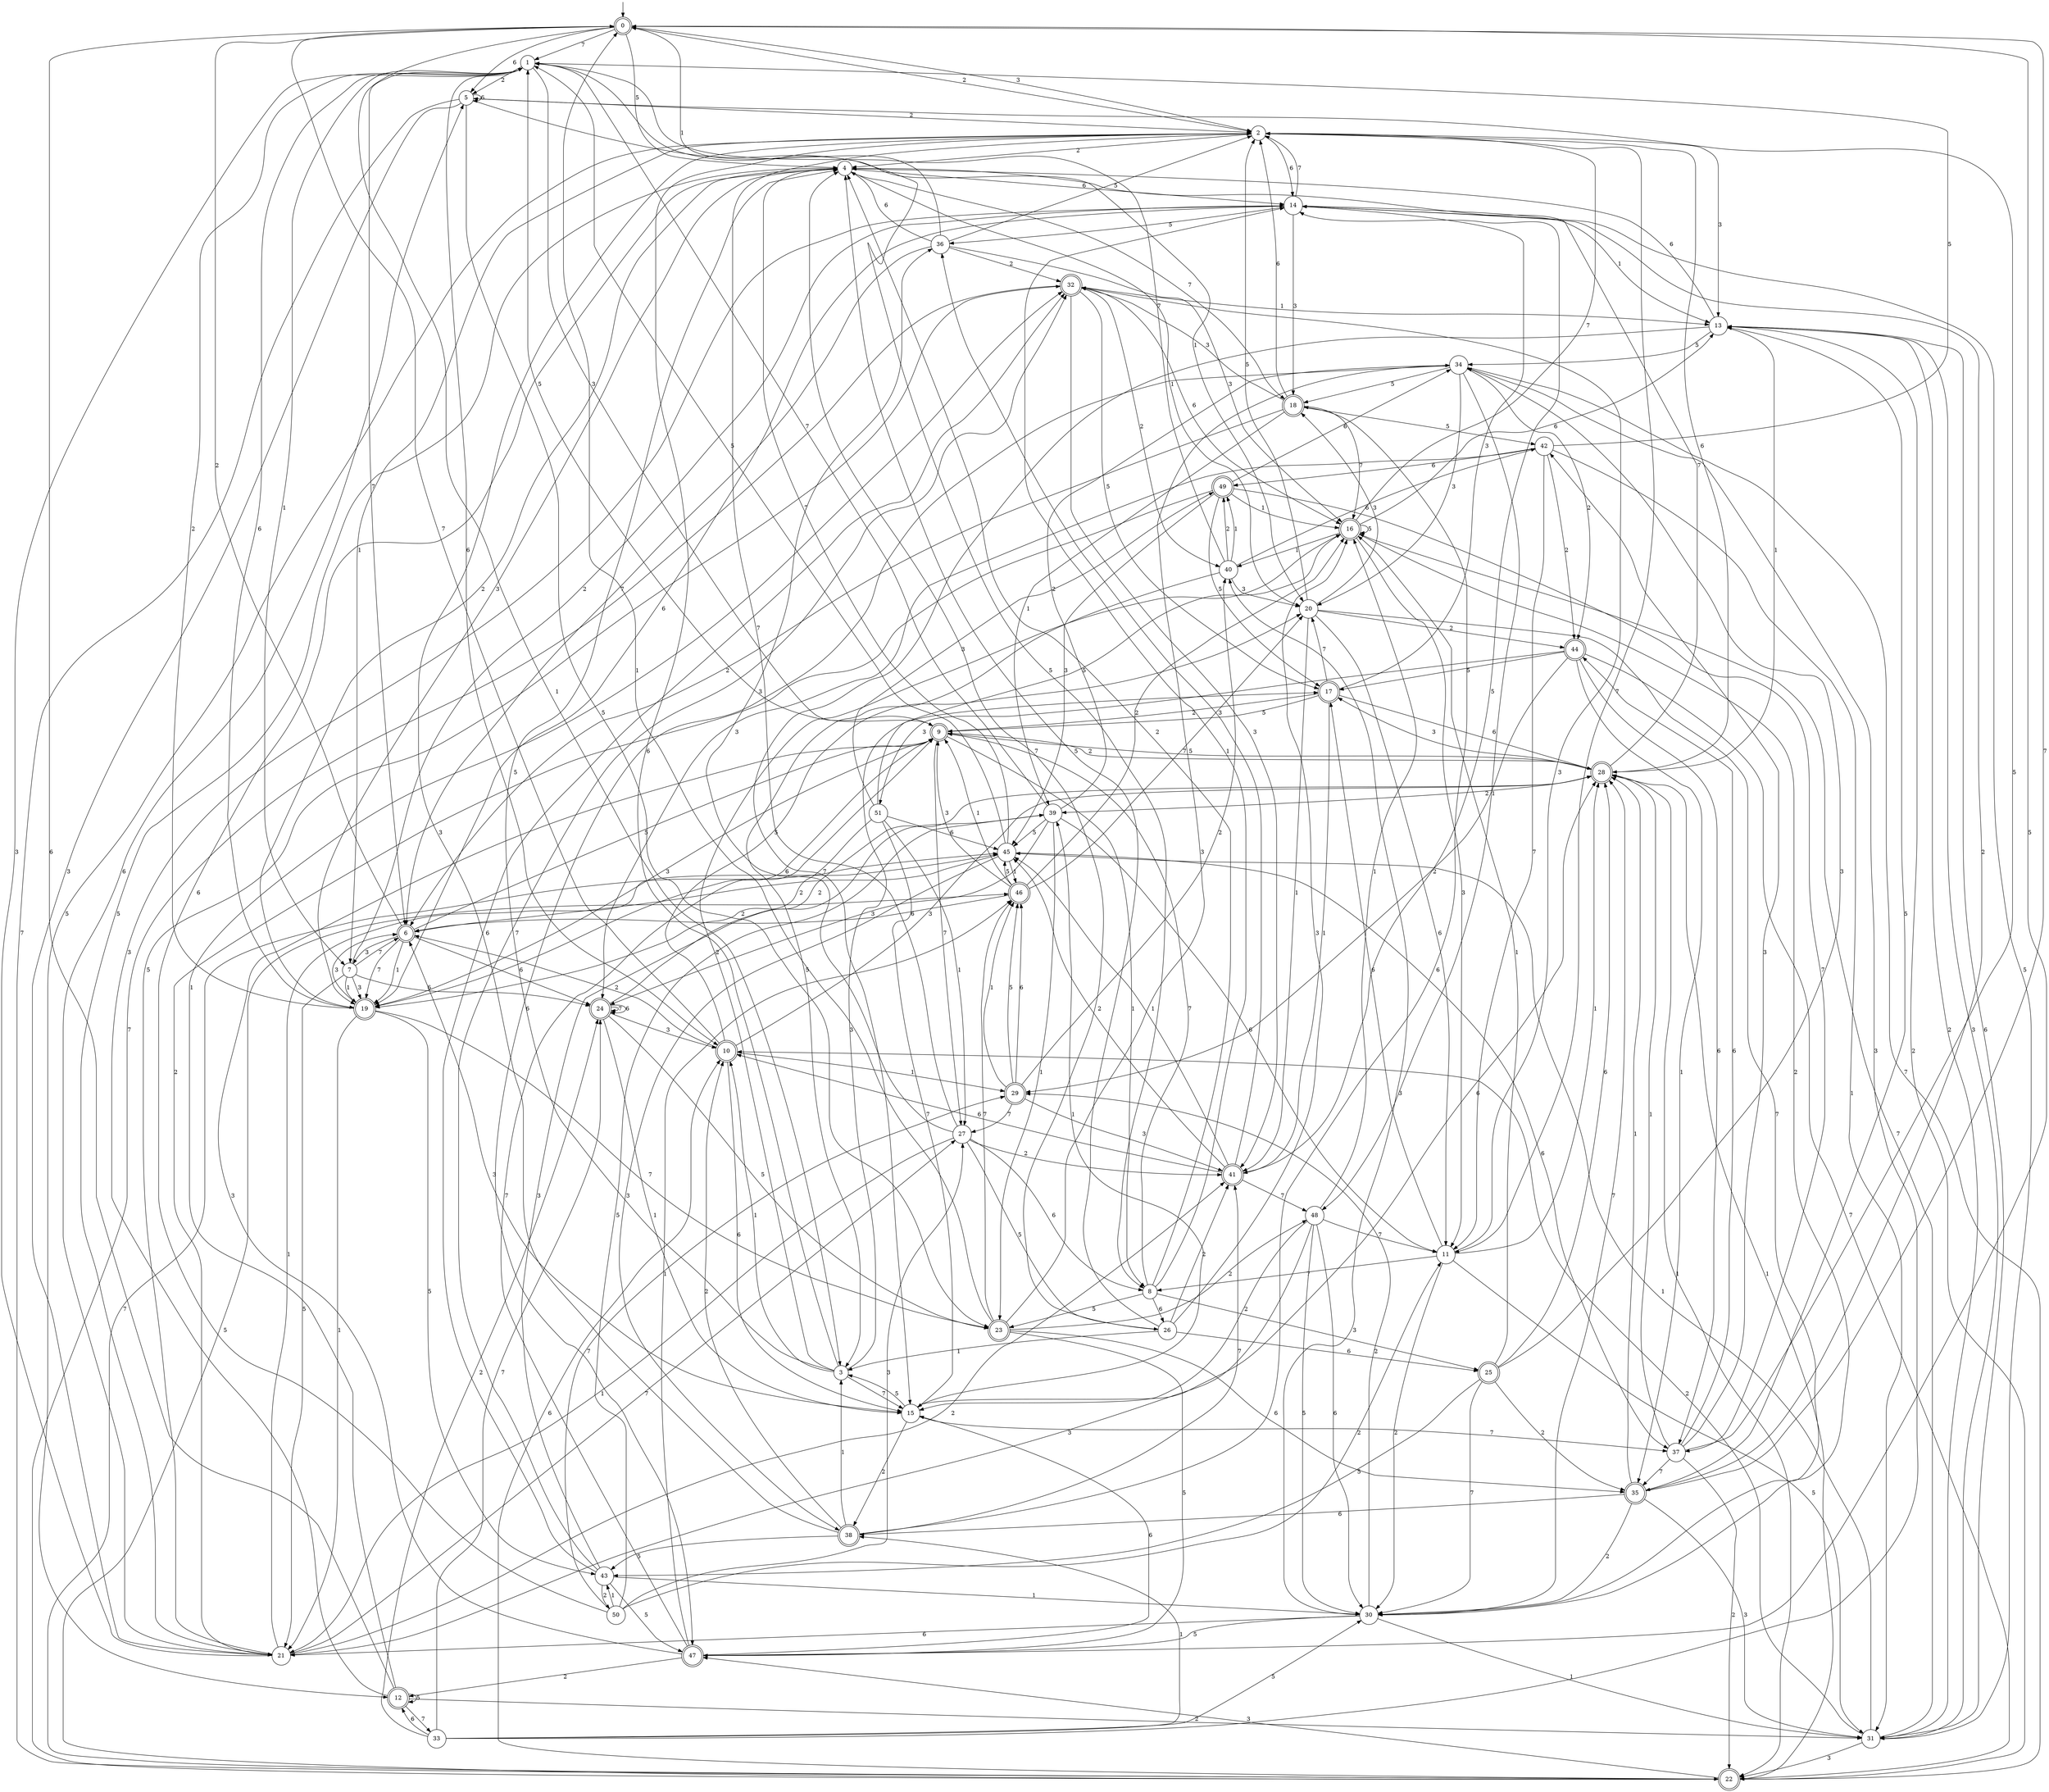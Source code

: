 digraph g {

	s0 [shape="doublecircle" label="0"];
	s1 [shape="circle" label="1"];
	s2 [shape="circle" label="2"];
	s3 [shape="circle" label="3"];
	s4 [shape="circle" label="4"];
	s5 [shape="circle" label="5"];
	s6 [shape="doublecircle" label="6"];
	s7 [shape="circle" label="7"];
	s8 [shape="circle" label="8"];
	s9 [shape="doublecircle" label="9"];
	s10 [shape="doublecircle" label="10"];
	s11 [shape="circle" label="11"];
	s12 [shape="doublecircle" label="12"];
	s13 [shape="circle" label="13"];
	s14 [shape="circle" label="14"];
	s15 [shape="circle" label="15"];
	s16 [shape="doublecircle" label="16"];
	s17 [shape="doublecircle" label="17"];
	s18 [shape="doublecircle" label="18"];
	s19 [shape="doublecircle" label="19"];
	s20 [shape="circle" label="20"];
	s21 [shape="circle" label="21"];
	s22 [shape="doublecircle" label="22"];
	s23 [shape="doublecircle" label="23"];
	s24 [shape="doublecircle" label="24"];
	s25 [shape="doublecircle" label="25"];
	s26 [shape="circle" label="26"];
	s27 [shape="circle" label="27"];
	s28 [shape="doublecircle" label="28"];
	s29 [shape="doublecircle" label="29"];
	s30 [shape="circle" label="30"];
	s31 [shape="circle" label="31"];
	s32 [shape="doublecircle" label="32"];
	s33 [shape="circle" label="33"];
	s34 [shape="circle" label="34"];
	s35 [shape="doublecircle" label="35"];
	s36 [shape="circle" label="36"];
	s37 [shape="circle" label="37"];
	s38 [shape="doublecircle" label="38"];
	s39 [shape="circle" label="39"];
	s40 [shape="circle" label="40"];
	s41 [shape="doublecircle" label="41"];
	s42 [shape="circle" label="42"];
	s43 [shape="circle" label="43"];
	s44 [shape="doublecircle" label="44"];
	s45 [shape="circle" label="45"];
	s46 [shape="doublecircle" label="46"];
	s47 [shape="doublecircle" label="47"];
	s48 [shape="circle" label="48"];
	s49 [shape="doublecircle" label="49"];
	s50 [shape="circle" label="50"];
	s51 [shape="circle" label="51"];
	s0 -> s1 [label="7"];
	s0 -> s2 [label="2"];
	s0 -> s3 [label="1"];
	s0 -> s4 [label="5"];
	s0 -> s2 [label="3"];
	s0 -> s5 [label="6"];
	s1 -> s6 [label="7"];
	s1 -> s5 [label="2"];
	s1 -> s7 [label="1"];
	s1 -> s8 [label="5"];
	s1 -> s9 [label="3"];
	s1 -> s10 [label="6"];
	s2 -> s11 [label="7"];
	s2 -> s4 [label="2"];
	s2 -> s7 [label="1"];
	s2 -> s12 [label="5"];
	s2 -> s13 [label="3"];
	s2 -> s14 [label="6"];
	s3 -> s15 [label="7"];
	s3 -> s16 [label="2"];
	s3 -> s10 [label="1"];
	s3 -> s4 [label="5"];
	s3 -> s17 [label="3"];
	s3 -> s2 [label="6"];
	s4 -> s18 [label="7"];
	s4 -> s19 [label="2"];
	s4 -> s20 [label="1"];
	s4 -> s21 [label="5"];
	s4 -> s19 [label="3"];
	s4 -> s14 [label="6"];
	s5 -> s22 [label="7"];
	s5 -> s2 [label="2"];
	s5 -> s20 [label="1"];
	s5 -> s23 [label="5"];
	s5 -> s21 [label="3"];
	s5 -> s5 [label="6"];
	s6 -> s19 [label="7"];
	s6 -> s0 [label="2"];
	s6 -> s19 [label="1"];
	s6 -> s9 [label="5"];
	s6 -> s7 [label="3"];
	s6 -> s24 [label="6"];
	s7 -> s6 [label="7"];
	s7 -> s14 [label="2"];
	s7 -> s19 [label="1"];
	s7 -> s21 [label="5"];
	s7 -> s19 [label="3"];
	s7 -> s24 [label="6"];
	s8 -> s9 [label="7"];
	s8 -> s4 [label="2"];
	s8 -> s14 [label="1"];
	s8 -> s23 [label="5"];
	s8 -> s25 [label="3"];
	s8 -> s26 [label="6"];
	s9 -> s27 [label="7"];
	s9 -> s28 [label="2"];
	s9 -> s8 [label="1"];
	s9 -> s1 [label="5"];
	s9 -> s19 [label="3"];
	s9 -> s19 [label="6"];
	s10 -> s0 [label="7"];
	s10 -> s6 [label="2"];
	s10 -> s29 [label="1"];
	s10 -> s20 [label="5"];
	s10 -> s28 [label="3"];
	s10 -> s15 [label="6"];
	s11 -> s8 [label="7"];
	s11 -> s30 [label="2"];
	s11 -> s28 [label="1"];
	s11 -> s31 [label="5"];
	s11 -> s32 [label="3"];
	s11 -> s17 [label="6"];
	s12 -> s33 [label="7"];
	s12 -> s31 [label="2"];
	s12 -> s32 [label="1"];
	s12 -> s12 [label="5"];
	s12 -> s14 [label="3"];
	s12 -> s0 [label="6"];
	s13 -> s15 [label="7"];
	s13 -> s31 [label="2"];
	s13 -> s28 [label="1"];
	s13 -> s34 [label="5"];
	s13 -> s31 [label="3"];
	s13 -> s4 [label="6"];
	s14 -> s2 [label="7"];
	s14 -> s35 [label="2"];
	s14 -> s13 [label="1"];
	s14 -> s36 [label="5"];
	s14 -> s18 [label="3"];
	s14 -> s19 [label="6"];
	s15 -> s37 [label="7"];
	s15 -> s38 [label="2"];
	s15 -> s39 [label="1"];
	s15 -> s3 [label="5"];
	s15 -> s6 [label="3"];
	s15 -> s28 [label="6"];
	s16 -> s2 [label="7"];
	s16 -> s30 [label="2"];
	s16 -> s40 [label="1"];
	s16 -> s16 [label="5"];
	s16 -> s11 [label="3"];
	s16 -> s13 [label="6"];
	s17 -> s20 [label="7"];
	s17 -> s9 [label="2"];
	s17 -> s41 [label="1"];
	s17 -> s9 [label="5"];
	s17 -> s14 [label="3"];
	s17 -> s28 [label="6"];
	s18 -> s16 [label="7"];
	s18 -> s6 [label="2"];
	s18 -> s39 [label="1"];
	s18 -> s42 [label="5"];
	s18 -> s32 [label="3"];
	s18 -> s2 [label="6"];
	s19 -> s23 [label="7"];
	s19 -> s1 [label="2"];
	s19 -> s21 [label="1"];
	s19 -> s43 [label="5"];
	s19 -> s6 [label="3"];
	s19 -> s1 [label="6"];
	s20 -> s30 [label="7"];
	s20 -> s44 [label="2"];
	s20 -> s41 [label="1"];
	s20 -> s2 [label="5"];
	s20 -> s18 [label="3"];
	s20 -> s11 [label="6"];
	s21 -> s27 [label="7"];
	s21 -> s41 [label="2"];
	s21 -> s45 [label="1"];
	s21 -> s32 [label="5"];
	s21 -> s1 [label="3"];
	s21 -> s5 [label="6"];
	s22 -> s45 [label="7"];
	s22 -> s13 [label="2"];
	s22 -> s28 [label="1"];
	s22 -> s46 [label="5"];
	s22 -> s47 [label="3"];
	s22 -> s10 [label="6"];
	s23 -> s46 [label="7"];
	s23 -> s48 [label="2"];
	s23 -> s0 [label="1"];
	s23 -> s47 [label="5"];
	s23 -> s34 [label="3"];
	s23 -> s35 [label="6"];
	s24 -> s24 [label="7"];
	s24 -> s28 [label="2"];
	s24 -> s15 [label="1"];
	s24 -> s23 [label="5"];
	s24 -> s10 [label="3"];
	s24 -> s24 [label="6"];
	s25 -> s30 [label="7"];
	s25 -> s35 [label="2"];
	s25 -> s16 [label="1"];
	s25 -> s43 [label="5"];
	s25 -> s34 [label="3"];
	s25 -> s28 [label="6"];
	s26 -> s4 [label="7"];
	s26 -> s41 [label="2"];
	s26 -> s3 [label="1"];
	s26 -> s4 [label="5"];
	s26 -> s16 [label="3"];
	s26 -> s25 [label="6"];
	s27 -> s2 [label="7"];
	s27 -> s41 [label="2"];
	s27 -> s21 [label="1"];
	s27 -> s26 [label="5"];
	s27 -> s36 [label="3"];
	s27 -> s8 [label="6"];
	s28 -> s4 [label="7"];
	s28 -> s39 [label="2"];
	s28 -> s22 [label="1"];
	s28 -> s9 [label="5"];
	s28 -> s17 [label="3"];
	s28 -> s2 [label="6"];
	s29 -> s27 [label="7"];
	s29 -> s40 [label="2"];
	s29 -> s46 [label="1"];
	s29 -> s46 [label="5"];
	s29 -> s41 [label="3"];
	s29 -> s46 [label="6"];
	s30 -> s28 [label="7"];
	s30 -> s29 [label="2"];
	s30 -> s31 [label="1"];
	s30 -> s47 [label="5"];
	s30 -> s40 [label="3"];
	s30 -> s21 [label="6"];
	s31 -> s16 [label="7"];
	s31 -> s10 [label="2"];
	s31 -> s45 [label="1"];
	s31 -> s14 [label="5"];
	s31 -> s22 [label="3"];
	s31 -> s13 [label="6"];
	s32 -> s22 [label="7"];
	s32 -> s40 [label="2"];
	s32 -> s13 [label="1"];
	s32 -> s17 [label="5"];
	s32 -> s41 [label="3"];
	s32 -> s16 [label="6"];
	s33 -> s24 [label="7"];
	s33 -> s24 [label="2"];
	s33 -> s38 [label="1"];
	s33 -> s30 [label="5"];
	s33 -> s34 [label="3"];
	s33 -> s12 [label="6"];
	s34 -> s22 [label="7"];
	s34 -> s44 [label="2"];
	s34 -> s48 [label="1"];
	s34 -> s18 [label="5"];
	s34 -> s20 [label="3"];
	s34 -> s47 [label="6"];
	s35 -> s0 [label="7"];
	s35 -> s30 [label="2"];
	s35 -> s28 [label="1"];
	s35 -> s13 [label="5"];
	s35 -> s31 [label="3"];
	s35 -> s38 [label="6"];
	s36 -> s6 [label="7"];
	s36 -> s32 [label="2"];
	s36 -> s0 [label="1"];
	s36 -> s2 [label="5"];
	s36 -> s16 [label="3"];
	s36 -> s4 [label="6"];
	s37 -> s35 [label="7"];
	s37 -> s22 [label="2"];
	s37 -> s28 [label="1"];
	s37 -> s5 [label="5"];
	s37 -> s42 [label="3"];
	s37 -> s44 [label="6"];
	s38 -> s41 [label="7"];
	s38 -> s10 [label="2"];
	s38 -> s3 [label="1"];
	s38 -> s43 [label="5"];
	s38 -> s2 [label="3"];
	s38 -> s18 [label="6"];
	s39 -> s1 [label="7"];
	s39 -> s34 [label="2"];
	s39 -> s23 [label="1"];
	s39 -> s45 [label="5"];
	s39 -> s24 [label="3"];
	s39 -> s11 [label="6"];
	s40 -> s1 [label="7"];
	s40 -> s49 [label="2"];
	s40 -> s49 [label="1"];
	s40 -> s3 [label="5"];
	s40 -> s20 [label="3"];
	s40 -> s42 [label="6"];
	s41 -> s48 [label="7"];
	s41 -> s45 [label="2"];
	s41 -> s45 [label="1"];
	s41 -> s14 [label="5"];
	s41 -> s36 [label="3"];
	s41 -> s10 [label="6"];
	s42 -> s11 [label="7"];
	s42 -> s44 [label="2"];
	s42 -> s31 [label="1"];
	s42 -> s1 [label="5"];
	s42 -> s24 [label="3"];
	s42 -> s49 [label="6"];
	s43 -> s32 [label="7"];
	s43 -> s50 [label="2"];
	s43 -> s30 [label="1"];
	s43 -> s47 [label="5"];
	s43 -> s39 [label="3"];
	s43 -> s32 [label="6"];
	s44 -> s22 [label="7"];
	s44 -> s29 [label="2"];
	s44 -> s35 [label="1"];
	s44 -> s17 [label="5"];
	s44 -> s51 [label="3"];
	s44 -> s37 [label="6"];
	s45 -> s4 [label="7"];
	s45 -> s6 [label="2"];
	s45 -> s46 [label="1"];
	s45 -> s1 [label="5"];
	s45 -> s38 [label="3"];
	s45 -> s37 [label="6"];
	s46 -> s20 [label="7"];
	s46 -> s16 [label="2"];
	s46 -> s9 [label="1"];
	s46 -> s45 [label="5"];
	s46 -> s9 [label="3"];
	s46 -> s6 [label="6"];
	s47 -> s9 [label="7"];
	s47 -> s12 [label="2"];
	s47 -> s46 [label="1"];
	s47 -> s0 [label="5"];
	s47 -> s9 [label="3"];
	s47 -> s15 [label="6"];
	s48 -> s11 [label="7"];
	s48 -> s15 [label="2"];
	s48 -> s16 [label="1"];
	s48 -> s30 [label="5"];
	s48 -> s21 [label="3"];
	s48 -> s30 [label="6"];
	s49 -> s37 [label="7"];
	s49 -> s21 [label="2"];
	s49 -> s16 [label="1"];
	s49 -> s17 [label="5"];
	s49 -> s45 [label="3"];
	s49 -> s34 [label="6"];
	s50 -> s29 [label="7"];
	s50 -> s11 [label="2"];
	s50 -> s43 [label="1"];
	s50 -> s39 [label="5"];
	s50 -> s27 [label="3"];
	s50 -> s4 [label="6"];
	s51 -> s15 [label="7"];
	s51 -> s19 [label="2"];
	s51 -> s27 [label="1"];
	s51 -> s16 [label="5"];
	s51 -> s49 [label="3"];
	s51 -> s45 [label="6"];

__start0 [label="" shape="none" width="0" height="0"];
__start0 -> s0;

}
